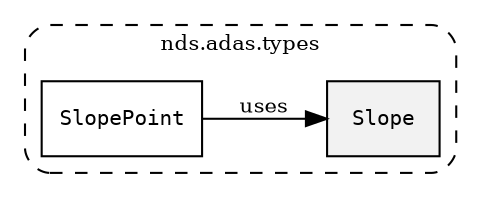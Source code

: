 /**
 * This dot file creates symbol collaboration diagram for Slope.
 */
digraph ZSERIO
{
    node [shape=box, fontsize=10];
    rankdir="LR";
    fontsize=10;
    tooltip="Slope collaboration diagram";

    subgraph "cluster_nds.adas.types"
    {
        style="dashed, rounded";
        label="nds.adas.types";
        tooltip="Package nds.adas.types";
        href="../../../content/packages/nds.adas.types.html#Package-nds-adas-types";
        target="_parent";

        "Slope" [style="filled", fillcolor="#0000000D", target="_parent", label=<<font face="monospace"><table align="center" border="0" cellspacing="0" cellpadding="0"><tr><td href="../../../content/packages/nds.adas.types.html#Subtype-Slope" title="Subtype defined in nds.adas.types">Slope</td></tr></table></font>>];
        "SlopePoint" [target="_parent", label=<<font face="monospace"><table align="center" border="0" cellspacing="0" cellpadding="0"><tr><td href="../../../content/packages/nds.adas.types.html#Structure-SlopePoint" title="Structure defined in nds.adas.types">SlopePoint</td></tr></table></font>>];
    }

    "SlopePoint" -> "Slope" [label="uses", fontsize=10];
}
